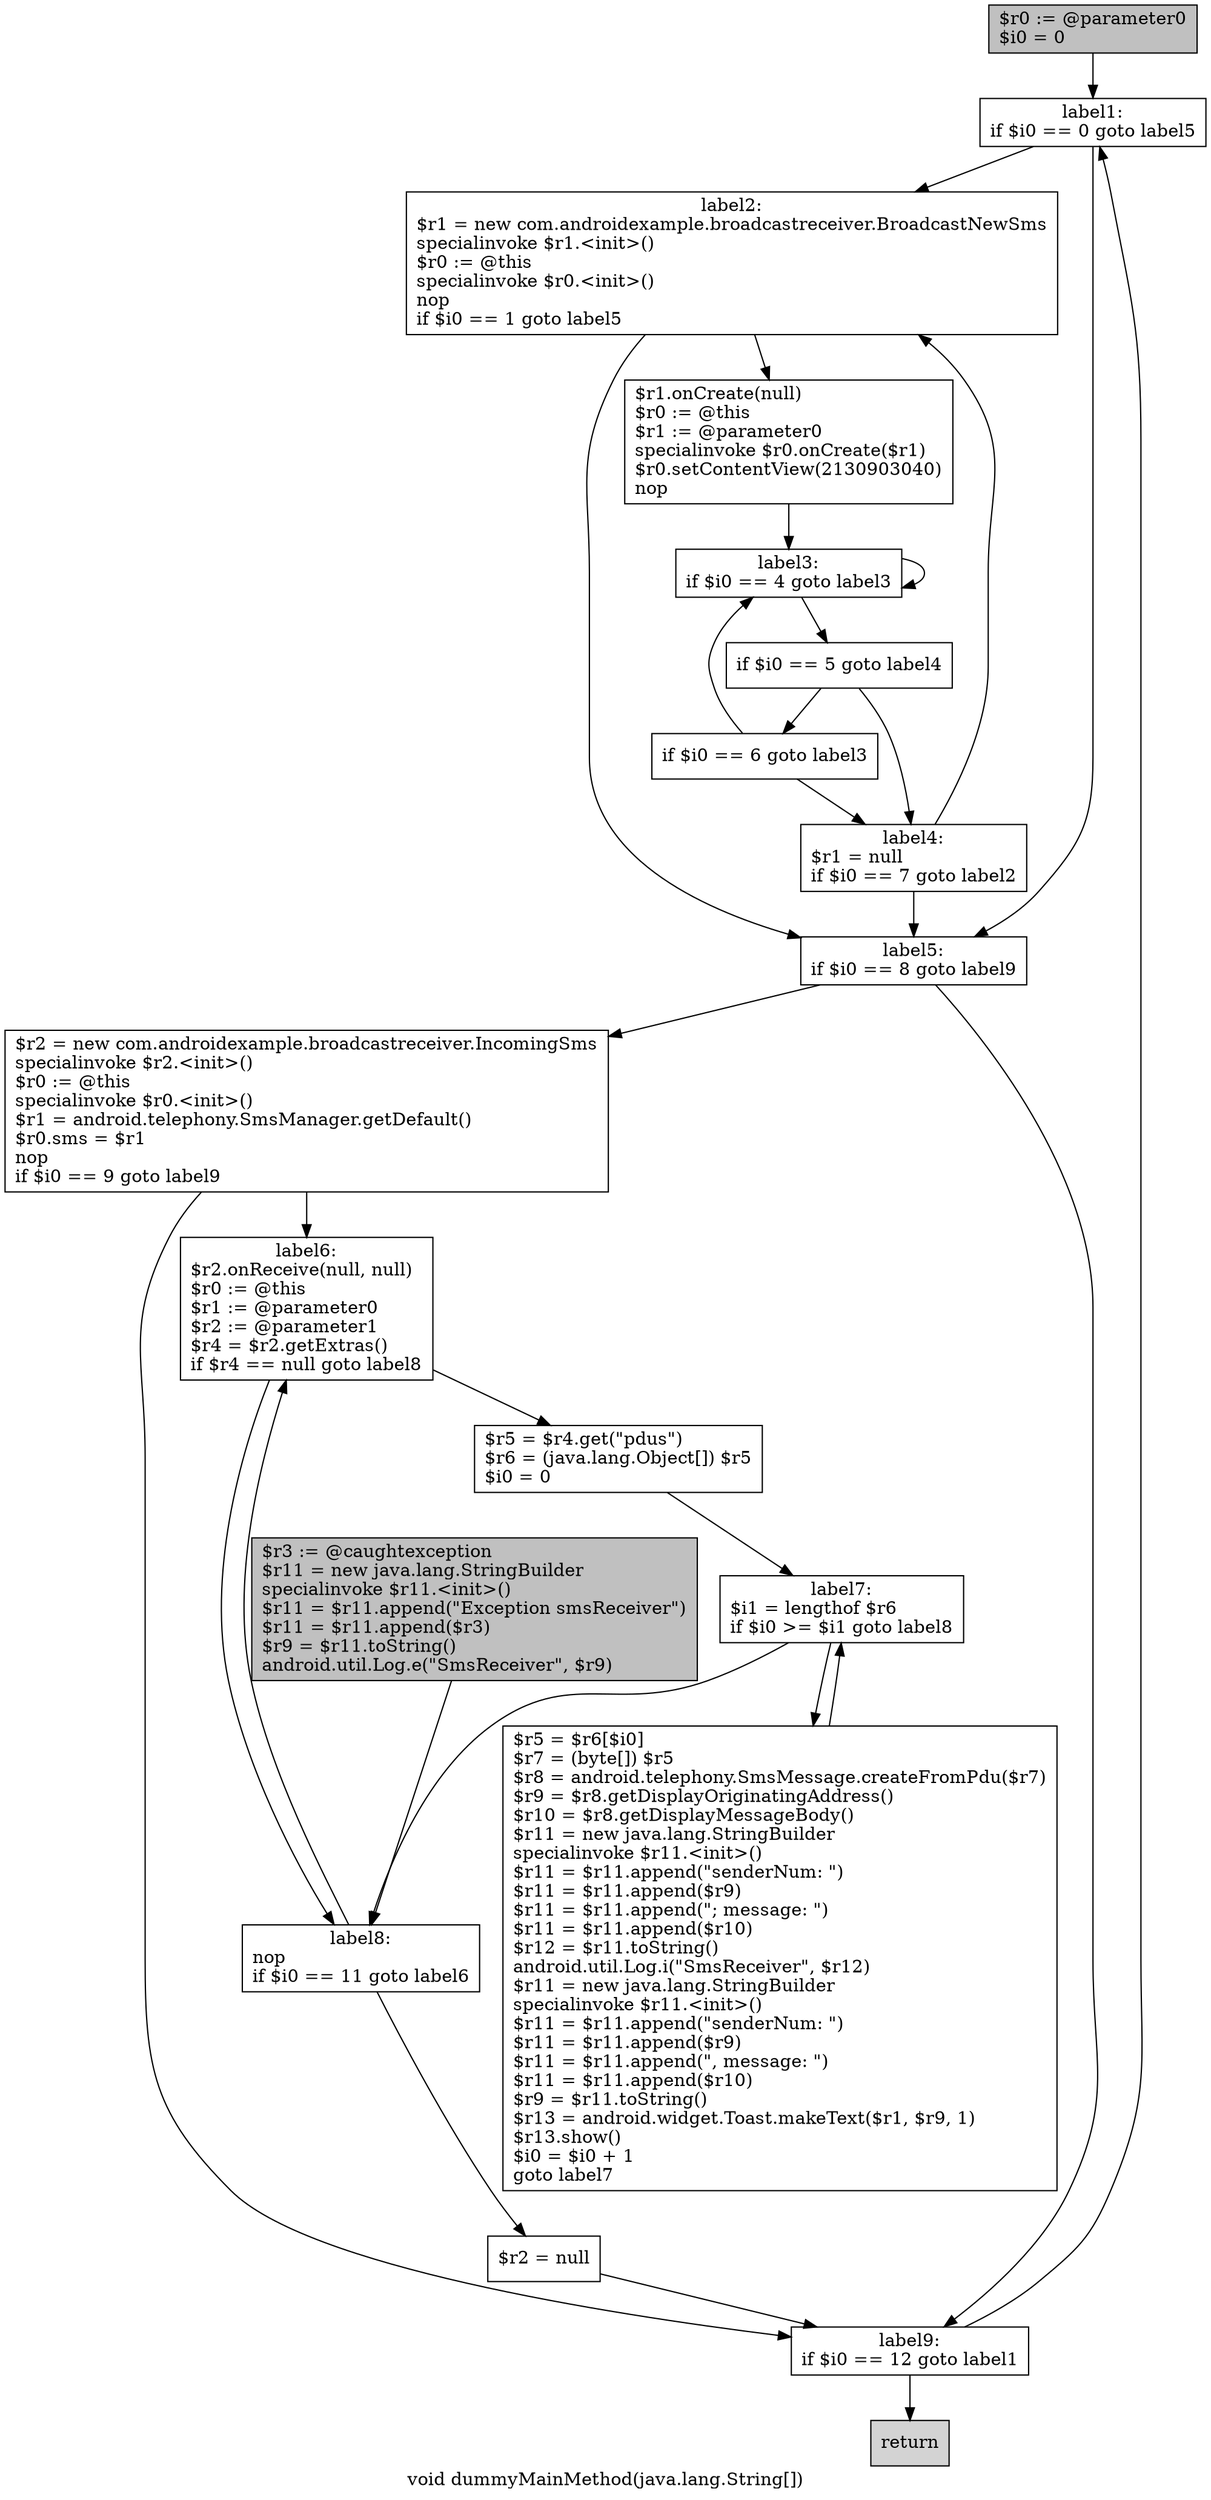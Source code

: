 digraph "void dummyMainMethod(java.lang.String[])" {
    label="void dummyMainMethod(java.lang.String[])";
    node [shape=box];
    "0" [style=filled,fillcolor=gray,label="$r0 := @parameter0\l$i0 = 0\l",];
    "1" [label="label1:\nif $i0 == 0 goto label5\l",];
    "0"->"1";
    "2" [label="label2:\n$r1 = new com.androidexample.broadcastreceiver.BroadcastNewSms\lspecialinvoke $r1.<init>()\l$r0 := @this\lspecialinvoke $r0.<init>()\lnop\lif $i0 == 1 goto label5\l",];
    "1"->"2";
    "8" [label="label5:\nif $i0 == 8 goto label9\l",];
    "1"->"8";
    "3" [label="$r1.onCreate(null)\l$r0 := @this\l$r1 := @parameter0\lspecialinvoke $r0.onCreate($r1)\l$r0.setContentView(2130903040)\lnop\l",];
    "2"->"3";
    "2"->"8";
    "4" [label="label3:\nif $i0 == 4 goto label3\l",];
    "3"->"4";
    "4"->"4";
    "5" [label="if $i0 == 5 goto label4\l",];
    "4"->"5";
    "6" [label="if $i0 == 6 goto label3\l",];
    "5"->"6";
    "7" [label="label4:\n$r1 = null\lif $i0 == 7 goto label2\l",];
    "5"->"7";
    "6"->"4";
    "6"->"7";
    "7"->"2";
    "7"->"8";
    "9" [label="$r2 = new com.androidexample.broadcastreceiver.IncomingSms\lspecialinvoke $r2.<init>()\l$r0 := @this\lspecialinvoke $r0.<init>()\l$r1 = android.telephony.SmsManager.getDefault()\l$r0.sms = $r1\lnop\lif $i0 == 9 goto label9\l",];
    "8"->"9";
    "17" [label="label9:\nif $i0 == 12 goto label1\l",];
    "8"->"17";
    "10" [label="label6:\n$r2.onReceive(null, null)\l$r0 := @this\l$r1 := @parameter0\l$r2 := @parameter1\l$r4 = $r2.getExtras()\lif $r4 == null goto label8\l",];
    "9"->"10";
    "9"->"17";
    "11" [label="$r5 = $r4.get(\"pdus\")\l$r6 = (java.lang.Object[]) $r5\l$i0 = 0\l",];
    "10"->"11";
    "15" [label="label8:\nnop\lif $i0 == 11 goto label6\l",];
    "10"->"15";
    "12" [label="label7:\n$i1 = lengthof $r6\lif $i0 >= $i1 goto label8\l",];
    "11"->"12";
    "13" [label="$r5 = $r6[$i0]\l$r7 = (byte[]) $r5\l$r8 = android.telephony.SmsMessage.createFromPdu($r7)\l$r9 = $r8.getDisplayOriginatingAddress()\l$r10 = $r8.getDisplayMessageBody()\l$r11 = new java.lang.StringBuilder\lspecialinvoke $r11.<init>()\l$r11 = $r11.append(\"senderNum: \")\l$r11 = $r11.append($r9)\l$r11 = $r11.append(\"; message: \")\l$r11 = $r11.append($r10)\l$r12 = $r11.toString()\landroid.util.Log.i(\"SmsReceiver\", $r12)\l$r11 = new java.lang.StringBuilder\lspecialinvoke $r11.<init>()\l$r11 = $r11.append(\"senderNum: \")\l$r11 = $r11.append($r9)\l$r11 = $r11.append(\", message: \")\l$r11 = $r11.append($r10)\l$r9 = $r11.toString()\l$r13 = android.widget.Toast.makeText($r1, $r9, 1)\l$r13.show()\l$i0 = $i0 + 1\lgoto label7\l",];
    "12"->"13";
    "12"->"15";
    "13"->"12";
    "14" [style=filled,fillcolor=gray,label="$r3 := @caughtexception\l$r11 = new java.lang.StringBuilder\lspecialinvoke $r11.<init>()\l$r11 = $r11.append(\"Exception smsReceiver\")\l$r11 = $r11.append($r3)\l$r9 = $r11.toString()\landroid.util.Log.e(\"SmsReceiver\", $r9)\l",];
    "14"->"15";
    "15"->"10";
    "16" [label="$r2 = null\l",];
    "15"->"16";
    "16"->"17";
    "17"->"1";
    "18" [style=filled,fillcolor=lightgray,label="return\l",];
    "17"->"18";
}
